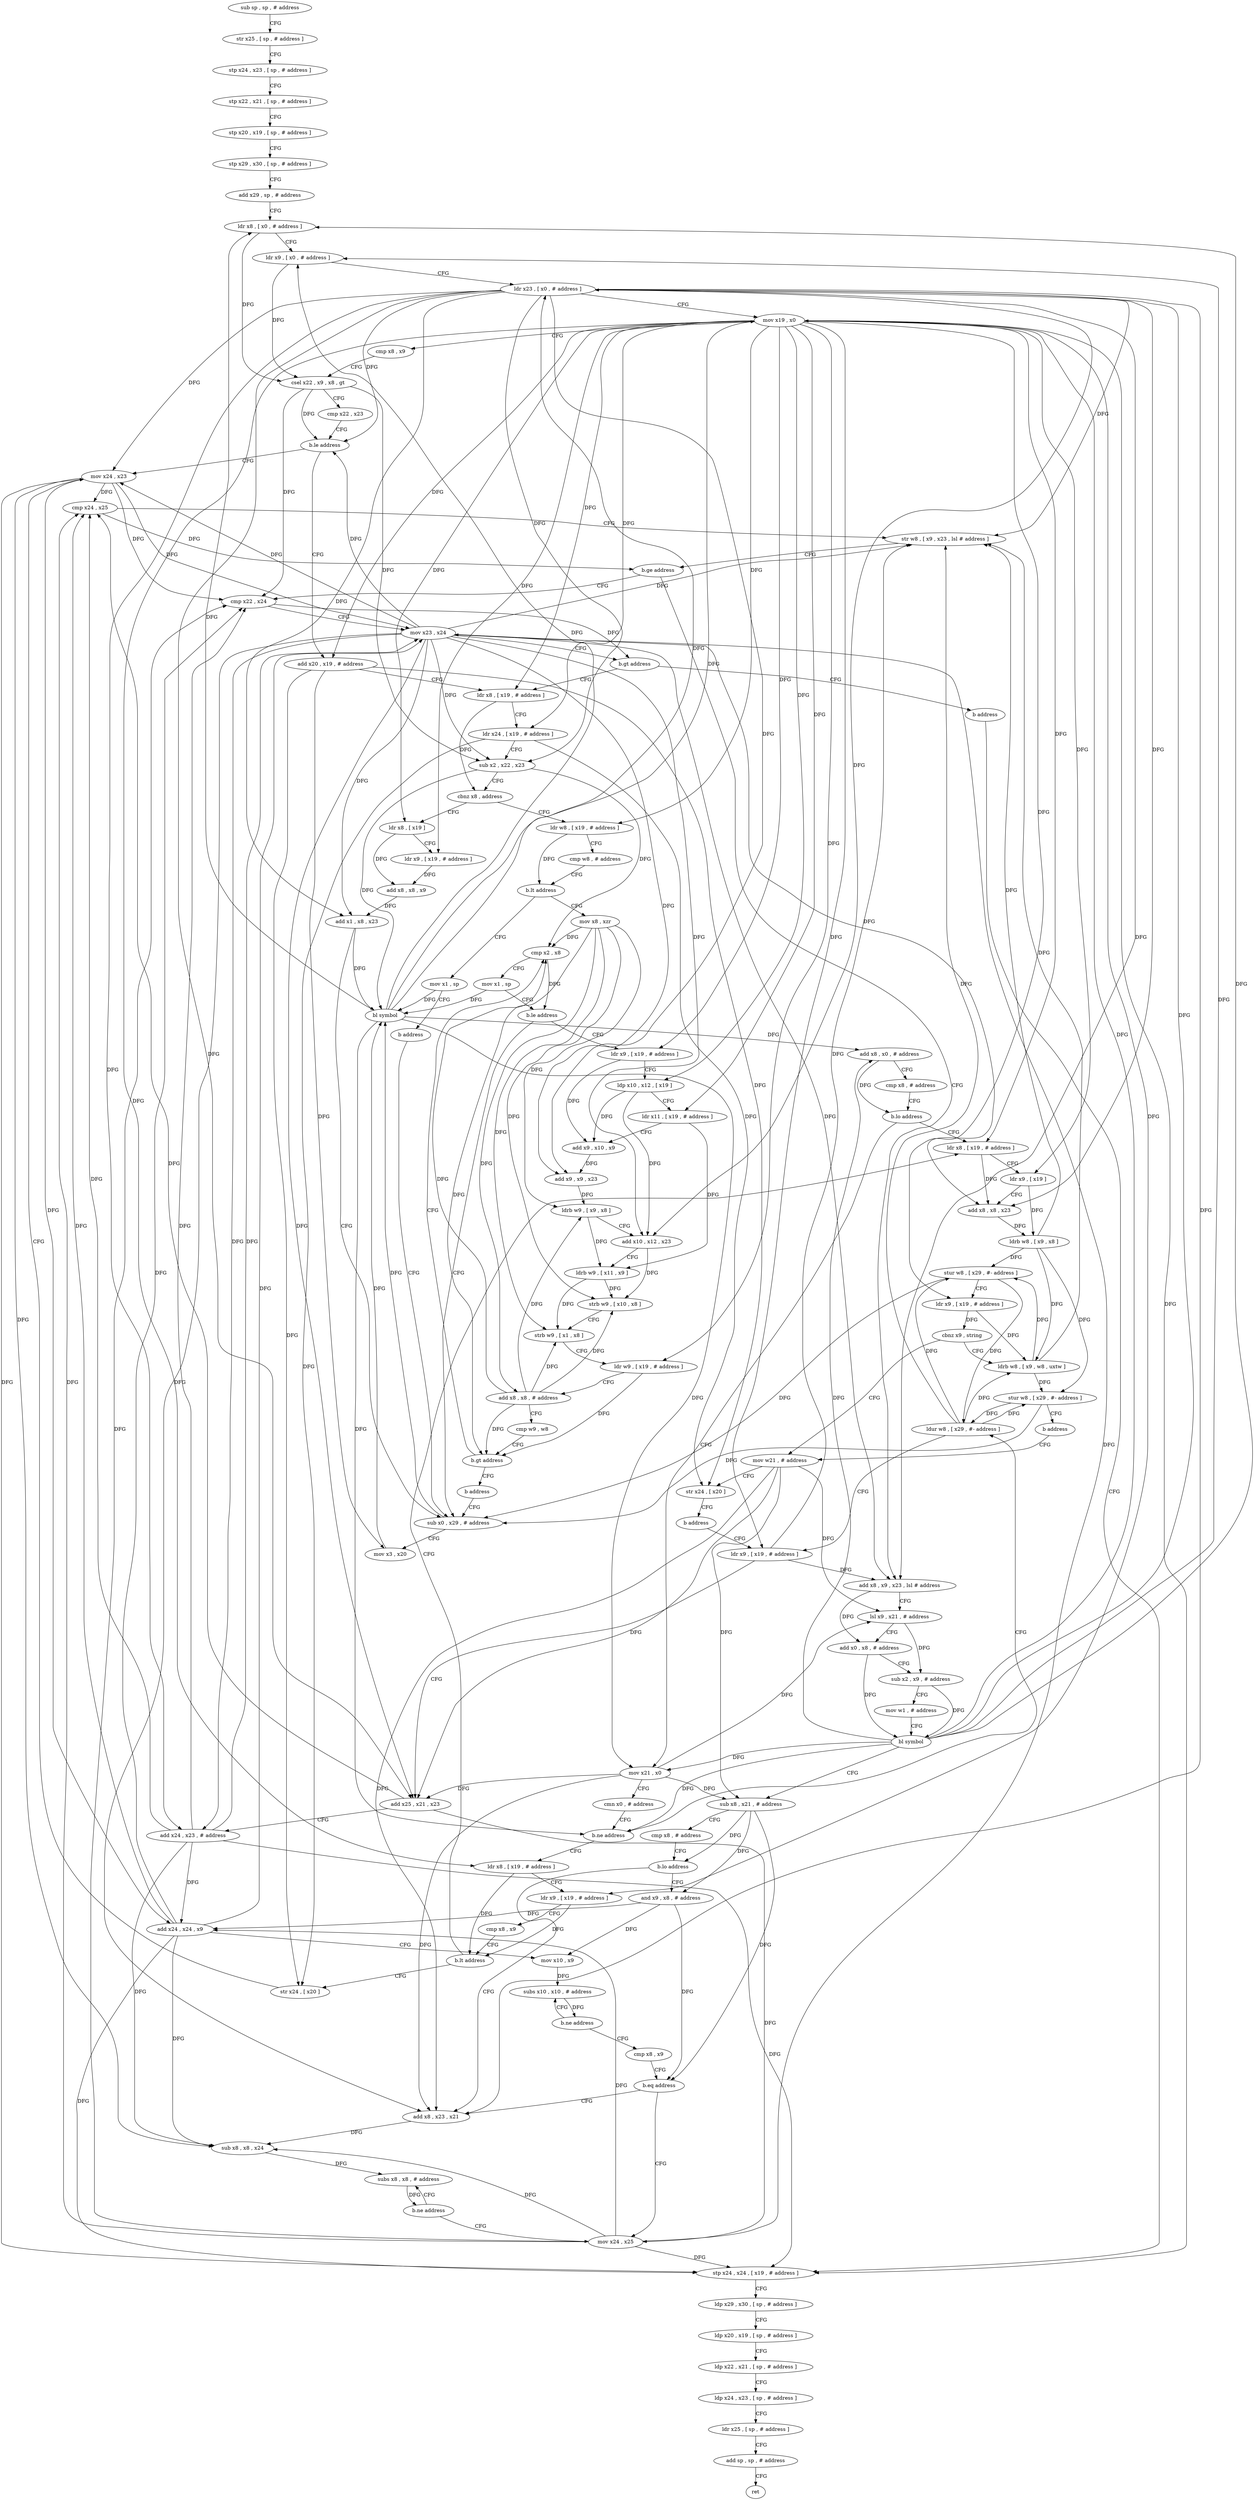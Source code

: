 digraph "func" {
"4237416" [label = "sub sp , sp , # address" ]
"4237420" [label = "str x25 , [ sp , # address ]" ]
"4237424" [label = "stp x24 , x23 , [ sp , # address ]" ]
"4237428" [label = "stp x22 , x21 , [ sp , # address ]" ]
"4237432" [label = "stp x20 , x19 , [ sp , # address ]" ]
"4237436" [label = "stp x29 , x30 , [ sp , # address ]" ]
"4237440" [label = "add x29 , sp , # address" ]
"4237444" [label = "ldr x8 , [ x0 , # address ]" ]
"4237448" [label = "ldr x9 , [ x0 , # address ]" ]
"4237452" [label = "ldr x23 , [ x0 , # address ]" ]
"4237456" [label = "mov x19 , x0" ]
"4237460" [label = "cmp x8 , x9" ]
"4237464" [label = "csel x22 , x9 , x8 , gt" ]
"4237468" [label = "cmp x22 , x23" ]
"4237472" [label = "b.le address" ]
"4237844" [label = "mov x24 , x23" ]
"4237476" [label = "add x20 , x19 , # address" ]
"4237848" [label = "stp x24 , x24 , [ x19 , # address ]" ]
"4237480" [label = "ldr x8 , [ x19 , # address ]" ]
"4237732" [label = "ldr w8 , [ x19 , # address ]" ]
"4237736" [label = "cmp w8 , # address" ]
"4237740" [label = "b.lt address" ]
"4237820" [label = "mov x1 , sp" ]
"4237744" [label = "mov x8 , xzr" ]
"4237496" [label = "ldr x8 , [ x19 ]" ]
"4237500" [label = "ldr x9 , [ x19 , # address ]" ]
"4237504" [label = "add x8 , x8 , x9" ]
"4237508" [label = "add x1 , x8 , x23" ]
"4237512" [label = "sub x0 , x29 , # address" ]
"4237824" [label = "b address" ]
"4237748" [label = "cmp x2 , x8" ]
"4237564" [label = "ldr x8 , [ x19 , # address ]" ]
"4237568" [label = "ldr x9 , [ x19 ]" ]
"4237572" [label = "add x8 , x8 , x23" ]
"4237576" [label = "ldrb w8 , [ x9 , x8 ]" ]
"4237580" [label = "stur w8 , [ x29 , #- address ]" ]
"4237584" [label = "ldr x9 , [ x19 , # address ]" ]
"4237588" [label = "cbnz x9 , string" ]
"4237828" [label = "ldrb w8 , [ x9 , w8 , uxtw ]" ]
"4237592" [label = "mov w21 , # address" ]
"4237536" [label = "mov x21 , x0" ]
"4237540" [label = "cmn x0 , # address" ]
"4237544" [label = "b.ne address" ]
"4237604" [label = "ldur w8 , [ x29 , #- address ]" ]
"4237548" [label = "ldr x8 , [ x19 , # address ]" ]
"4237516" [label = "mov x3 , x20" ]
"4237520" [label = "bl symbol" ]
"4237524" [label = "add x8 , x0 , # address" ]
"4237528" [label = "cmp x8 , # address" ]
"4237532" [label = "b.lo address" ]
"4237760" [label = "ldr x9 , [ x19 , # address ]" ]
"4237764" [label = "ldp x10 , x12 , [ x19 ]" ]
"4237768" [label = "ldr x11 , [ x19 , # address ]" ]
"4237772" [label = "add x9 , x10 , x9" ]
"4237776" [label = "add x9 , x9 , x23" ]
"4237780" [label = "ldrb w9 , [ x9 , x8 ]" ]
"4237784" [label = "add x10 , x12 , x23" ]
"4237788" [label = "ldrb w9 , [ x11 , x9 ]" ]
"4237792" [label = "strb w9 , [ x10 , x8 ]" ]
"4237796" [label = "strb w9 , [ x1 , x8 ]" ]
"4237800" [label = "ldr w9 , [ x19 , # address ]" ]
"4237804" [label = "add x8 , x8 , # address" ]
"4237808" [label = "cmp w9 , w8" ]
"4237812" [label = "b.gt address" ]
"4237816" [label = "b address" ]
"4237832" [label = "stur w8 , [ x29 , #- address ]" ]
"4237836" [label = "b address" ]
"4237596" [label = "str x24 , [ x20 ]" ]
"4237600" [label = "b address" ]
"4237608" [label = "ldr x9 , [ x19 , # address ]" ]
"4237552" [label = "ldr x9 , [ x19 , # address ]" ]
"4237556" [label = "cmp x8 , x9" ]
"4237560" [label = "b.lt address" ]
"4237840" [label = "str x24 , [ x20 ]" ]
"4237752" [label = "mov x1 , sp" ]
"4237756" [label = "b.le address" ]
"4237612" [label = "add x25 , x21 , x23" ]
"4237616" [label = "add x24 , x23 , # address" ]
"4237620" [label = "cmp x24 , x25" ]
"4237624" [label = "str w8 , [ x9 , x23 , lsl # address ]" ]
"4237628" [label = "b.ge address" ]
"4237716" [label = "cmp x22 , x24" ]
"4237632" [label = "add x8 , x9 , x23 , lsl # address" ]
"4237720" [label = "mov x23 , x24" ]
"4237724" [label = "b.gt address" ]
"4237728" [label = "b address" ]
"4237636" [label = "lsl x9 , x21 , # address" ]
"4237640" [label = "add x0 , x8 , # address" ]
"4237644" [label = "sub x2 , x9 , # address" ]
"4237648" [label = "mov w1 , # address" ]
"4237652" [label = "bl symbol" ]
"4237656" [label = "sub x8 , x21 , # address" ]
"4237660" [label = "cmp x8 , # address" ]
"4237664" [label = "b.lo address" ]
"4237696" [label = "add x8 , x23 , x21" ]
"4237668" [label = "and x9 , x8 , # address" ]
"4237484" [label = "ldr x24 , [ x19 , # address ]" ]
"4237488" [label = "sub x2 , x22 , x23" ]
"4237492" [label = "cbnz x8 , address" ]
"4237700" [label = "sub x8 , x8 , x24" ]
"4237704" [label = "subs x8 , x8 , # address" ]
"4237672" [label = "add x24 , x24 , x9" ]
"4237676" [label = "mov x10 , x9" ]
"4237680" [label = "subs x10 , x10 , # address" ]
"4237852" [label = "ldp x29 , x30 , [ sp , # address ]" ]
"4237856" [label = "ldp x20 , x19 , [ sp , # address ]" ]
"4237860" [label = "ldp x22 , x21 , [ sp , # address ]" ]
"4237864" [label = "ldp x24 , x23 , [ sp , # address ]" ]
"4237868" [label = "ldr x25 , [ sp , # address ]" ]
"4237872" [label = "add sp , sp , # address" ]
"4237876" [label = "ret" ]
"4237708" [label = "b.ne address" ]
"4237712" [label = "mov x24 , x25" ]
"4237684" [label = "b.ne address" ]
"4237688" [label = "cmp x8 , x9" ]
"4237692" [label = "b.eq address" ]
"4237416" -> "4237420" [ label = "CFG" ]
"4237420" -> "4237424" [ label = "CFG" ]
"4237424" -> "4237428" [ label = "CFG" ]
"4237428" -> "4237432" [ label = "CFG" ]
"4237432" -> "4237436" [ label = "CFG" ]
"4237436" -> "4237440" [ label = "CFG" ]
"4237440" -> "4237444" [ label = "CFG" ]
"4237444" -> "4237448" [ label = "CFG" ]
"4237444" -> "4237464" [ label = "DFG" ]
"4237448" -> "4237452" [ label = "CFG" ]
"4237448" -> "4237464" [ label = "DFG" ]
"4237452" -> "4237456" [ label = "CFG" ]
"4237452" -> "4237472" [ label = "DFG" ]
"4237452" -> "4237844" [ label = "DFG" ]
"4237452" -> "4237488" [ label = "DFG" ]
"4237452" -> "4237508" [ label = "DFG" ]
"4237452" -> "4237572" [ label = "DFG" ]
"4237452" -> "4237776" [ label = "DFG" ]
"4237452" -> "4237784" [ label = "DFG" ]
"4237452" -> "4237612" [ label = "DFG" ]
"4237452" -> "4237616" [ label = "DFG" ]
"4237452" -> "4237624" [ label = "DFG" ]
"4237452" -> "4237632" [ label = "DFG" ]
"4237452" -> "4237696" [ label = "DFG" ]
"4237456" -> "4237460" [ label = "CFG" ]
"4237456" -> "4237476" [ label = "DFG" ]
"4237456" -> "4237848" [ label = "DFG" ]
"4237456" -> "4237480" [ label = "DFG" ]
"4237456" -> "4237484" [ label = "DFG" ]
"4237456" -> "4237732" [ label = "DFG" ]
"4237456" -> "4237496" [ label = "DFG" ]
"4237456" -> "4237500" [ label = "DFG" ]
"4237456" -> "4237564" [ label = "DFG" ]
"4237456" -> "4237568" [ label = "DFG" ]
"4237456" -> "4237584" [ label = "DFG" ]
"4237456" -> "4237760" [ label = "DFG" ]
"4237456" -> "4237764" [ label = "DFG" ]
"4237456" -> "4237768" [ label = "DFG" ]
"4237456" -> "4237800" [ label = "DFG" ]
"4237456" -> "4237548" [ label = "DFG" ]
"4237456" -> "4237552" [ label = "DFG" ]
"4237456" -> "4237608" [ label = "DFG" ]
"4237460" -> "4237464" [ label = "CFG" ]
"4237464" -> "4237468" [ label = "CFG" ]
"4237464" -> "4237472" [ label = "DFG" ]
"4237464" -> "4237488" [ label = "DFG" ]
"4237464" -> "4237716" [ label = "DFG" ]
"4237468" -> "4237472" [ label = "CFG" ]
"4237472" -> "4237844" [ label = "CFG" ]
"4237472" -> "4237476" [ label = "CFG" ]
"4237844" -> "4237848" [ label = "DFG" ]
"4237844" -> "4237620" [ label = "DFG" ]
"4237844" -> "4237716" [ label = "DFG" ]
"4237844" -> "4237720" [ label = "DFG" ]
"4237844" -> "4237700" [ label = "DFG" ]
"4237844" -> "4237672" [ label = "DFG" ]
"4237476" -> "4237480" [ label = "CFG" ]
"4237476" -> "4237516" [ label = "DFG" ]
"4237476" -> "4237596" [ label = "DFG" ]
"4237476" -> "4237840" [ label = "DFG" ]
"4237848" -> "4237852" [ label = "CFG" ]
"4237480" -> "4237484" [ label = "CFG" ]
"4237480" -> "4237492" [ label = "DFG" ]
"4237732" -> "4237736" [ label = "CFG" ]
"4237732" -> "4237740" [ label = "DFG" ]
"4237736" -> "4237740" [ label = "CFG" ]
"4237740" -> "4237820" [ label = "CFG" ]
"4237740" -> "4237744" [ label = "CFG" ]
"4237820" -> "4237824" [ label = "CFG" ]
"4237820" -> "4237520" [ label = "DFG" ]
"4237744" -> "4237748" [ label = "DFG" ]
"4237744" -> "4237780" [ label = "DFG" ]
"4237744" -> "4237792" [ label = "DFG" ]
"4237744" -> "4237796" [ label = "DFG" ]
"4237744" -> "4237804" [ label = "DFG" ]
"4237744" -> "4237812" [ label = "DFG" ]
"4237496" -> "4237500" [ label = "CFG" ]
"4237496" -> "4237504" [ label = "DFG" ]
"4237500" -> "4237504" [ label = "DFG" ]
"4237504" -> "4237508" [ label = "DFG" ]
"4237508" -> "4237512" [ label = "CFG" ]
"4237508" -> "4237520" [ label = "DFG" ]
"4237512" -> "4237516" [ label = "CFG" ]
"4237512" -> "4237520" [ label = "DFG" ]
"4237824" -> "4237512" [ label = "CFG" ]
"4237748" -> "4237752" [ label = "CFG" ]
"4237748" -> "4237756" [ label = "DFG" ]
"4237564" -> "4237568" [ label = "CFG" ]
"4237564" -> "4237572" [ label = "DFG" ]
"4237568" -> "4237572" [ label = "CFG" ]
"4237568" -> "4237576" [ label = "DFG" ]
"4237572" -> "4237576" [ label = "DFG" ]
"4237576" -> "4237580" [ label = "DFG" ]
"4237576" -> "4237828" [ label = "DFG" ]
"4237576" -> "4237832" [ label = "DFG" ]
"4237576" -> "4237624" [ label = "DFG" ]
"4237580" -> "4237584" [ label = "CFG" ]
"4237580" -> "4237512" [ label = "DFG" ]
"4237580" -> "4237604" [ label = "DFG" ]
"4237584" -> "4237588" [ label = "DFG" ]
"4237584" -> "4237828" [ label = "DFG" ]
"4237588" -> "4237828" [ label = "CFG" ]
"4237588" -> "4237592" [ label = "CFG" ]
"4237828" -> "4237832" [ label = "DFG" ]
"4237828" -> "4237580" [ label = "DFG" ]
"4237828" -> "4237624" [ label = "DFG" ]
"4237592" -> "4237596" [ label = "CFG" ]
"4237592" -> "4237612" [ label = "DFG" ]
"4237592" -> "4237636" [ label = "DFG" ]
"4237592" -> "4237656" [ label = "DFG" ]
"4237592" -> "4237696" [ label = "DFG" ]
"4237536" -> "4237540" [ label = "CFG" ]
"4237536" -> "4237612" [ label = "DFG" ]
"4237536" -> "4237636" [ label = "DFG" ]
"4237536" -> "4237656" [ label = "DFG" ]
"4237536" -> "4237696" [ label = "DFG" ]
"4237540" -> "4237544" [ label = "CFG" ]
"4237544" -> "4237604" [ label = "CFG" ]
"4237544" -> "4237548" [ label = "CFG" ]
"4237604" -> "4237608" [ label = "CFG" ]
"4237604" -> "4237580" [ label = "DFG" ]
"4237604" -> "4237828" [ label = "DFG" ]
"4237604" -> "4237832" [ label = "DFG" ]
"4237604" -> "4237624" [ label = "DFG" ]
"4237548" -> "4237552" [ label = "CFG" ]
"4237548" -> "4237560" [ label = "DFG" ]
"4237516" -> "4237520" [ label = "DFG" ]
"4237520" -> "4237524" [ label = "DFG" ]
"4237520" -> "4237444" [ label = "DFG" ]
"4237520" -> "4237448" [ label = "DFG" ]
"4237520" -> "4237452" [ label = "DFG" ]
"4237520" -> "4237456" [ label = "DFG" ]
"4237520" -> "4237536" [ label = "DFG" ]
"4237520" -> "4237544" [ label = "DFG" ]
"4237524" -> "4237528" [ label = "CFG" ]
"4237524" -> "4237532" [ label = "DFG" ]
"4237528" -> "4237532" [ label = "CFG" ]
"4237532" -> "4237564" [ label = "CFG" ]
"4237532" -> "4237536" [ label = "CFG" ]
"4237760" -> "4237764" [ label = "CFG" ]
"4237760" -> "4237772" [ label = "DFG" ]
"4237764" -> "4237768" [ label = "CFG" ]
"4237764" -> "4237772" [ label = "DFG" ]
"4237764" -> "4237784" [ label = "DFG" ]
"4237768" -> "4237772" [ label = "CFG" ]
"4237768" -> "4237788" [ label = "DFG" ]
"4237772" -> "4237776" [ label = "DFG" ]
"4237776" -> "4237780" [ label = "DFG" ]
"4237780" -> "4237784" [ label = "CFG" ]
"4237780" -> "4237788" [ label = "DFG" ]
"4237784" -> "4237788" [ label = "CFG" ]
"4237784" -> "4237792" [ label = "DFG" ]
"4237788" -> "4237792" [ label = "DFG" ]
"4237788" -> "4237796" [ label = "DFG" ]
"4237792" -> "4237796" [ label = "CFG" ]
"4237796" -> "4237800" [ label = "CFG" ]
"4237800" -> "4237804" [ label = "CFG" ]
"4237800" -> "4237812" [ label = "DFG" ]
"4237804" -> "4237808" [ label = "CFG" ]
"4237804" -> "4237748" [ label = "DFG" ]
"4237804" -> "4237780" [ label = "DFG" ]
"4237804" -> "4237792" [ label = "DFG" ]
"4237804" -> "4237796" [ label = "DFG" ]
"4237804" -> "4237812" [ label = "DFG" ]
"4237808" -> "4237812" [ label = "CFG" ]
"4237812" -> "4237748" [ label = "CFG" ]
"4237812" -> "4237816" [ label = "CFG" ]
"4237816" -> "4237512" [ label = "CFG" ]
"4237832" -> "4237836" [ label = "CFG" ]
"4237832" -> "4237512" [ label = "DFG" ]
"4237832" -> "4237604" [ label = "DFG" ]
"4237836" -> "4237592" [ label = "CFG" ]
"4237596" -> "4237600" [ label = "CFG" ]
"4237600" -> "4237608" [ label = "CFG" ]
"4237608" -> "4237612" [ label = "CFG" ]
"4237608" -> "4237624" [ label = "DFG" ]
"4237608" -> "4237632" [ label = "DFG" ]
"4237552" -> "4237556" [ label = "CFG" ]
"4237552" -> "4237560" [ label = "DFG" ]
"4237556" -> "4237560" [ label = "CFG" ]
"4237560" -> "4237840" [ label = "CFG" ]
"4237560" -> "4237564" [ label = "CFG" ]
"4237840" -> "4237844" [ label = "CFG" ]
"4237752" -> "4237756" [ label = "CFG" ]
"4237752" -> "4237520" [ label = "DFG" ]
"4237756" -> "4237512" [ label = "CFG" ]
"4237756" -> "4237760" [ label = "CFG" ]
"4237612" -> "4237616" [ label = "CFG" ]
"4237612" -> "4237620" [ label = "DFG" ]
"4237612" -> "4237712" [ label = "DFG" ]
"4237616" -> "4237620" [ label = "DFG" ]
"4237616" -> "4237848" [ label = "DFG" ]
"4237616" -> "4237716" [ label = "DFG" ]
"4237616" -> "4237720" [ label = "DFG" ]
"4237616" -> "4237700" [ label = "DFG" ]
"4237616" -> "4237672" [ label = "DFG" ]
"4237620" -> "4237624" [ label = "CFG" ]
"4237620" -> "4237628" [ label = "DFG" ]
"4237624" -> "4237628" [ label = "CFG" ]
"4237628" -> "4237716" [ label = "CFG" ]
"4237628" -> "4237632" [ label = "CFG" ]
"4237716" -> "4237720" [ label = "CFG" ]
"4237716" -> "4237724" [ label = "DFG" ]
"4237632" -> "4237636" [ label = "CFG" ]
"4237632" -> "4237640" [ label = "DFG" ]
"4237720" -> "4237724" [ label = "CFG" ]
"4237720" -> "4237472" [ label = "DFG" ]
"4237720" -> "4237844" [ label = "DFG" ]
"4237720" -> "4237488" [ label = "DFG" ]
"4237720" -> "4237508" [ label = "DFG" ]
"4237720" -> "4237572" [ label = "DFG" ]
"4237720" -> "4237776" [ label = "DFG" ]
"4237720" -> "4237784" [ label = "DFG" ]
"4237720" -> "4237612" [ label = "DFG" ]
"4237720" -> "4237616" [ label = "DFG" ]
"4237720" -> "4237624" [ label = "DFG" ]
"4237720" -> "4237632" [ label = "DFG" ]
"4237720" -> "4237696" [ label = "DFG" ]
"4237724" -> "4237480" [ label = "CFG" ]
"4237724" -> "4237728" [ label = "CFG" ]
"4237728" -> "4237848" [ label = "CFG" ]
"4237636" -> "4237640" [ label = "CFG" ]
"4237636" -> "4237644" [ label = "DFG" ]
"4237640" -> "4237644" [ label = "CFG" ]
"4237640" -> "4237652" [ label = "DFG" ]
"4237644" -> "4237648" [ label = "CFG" ]
"4237644" -> "4237652" [ label = "DFG" ]
"4237648" -> "4237652" [ label = "CFG" ]
"4237652" -> "4237656" [ label = "CFG" ]
"4237652" -> "4237444" [ label = "DFG" ]
"4237652" -> "4237448" [ label = "DFG" ]
"4237652" -> "4237452" [ label = "DFG" ]
"4237652" -> "4237456" [ label = "DFG" ]
"4237652" -> "4237524" [ label = "DFG" ]
"4237652" -> "4237536" [ label = "DFG" ]
"4237652" -> "4237544" [ label = "DFG" ]
"4237656" -> "4237660" [ label = "CFG" ]
"4237656" -> "4237664" [ label = "DFG" ]
"4237656" -> "4237668" [ label = "DFG" ]
"4237656" -> "4237692" [ label = "DFG" ]
"4237660" -> "4237664" [ label = "CFG" ]
"4237664" -> "4237696" [ label = "CFG" ]
"4237664" -> "4237668" [ label = "CFG" ]
"4237696" -> "4237700" [ label = "DFG" ]
"4237668" -> "4237672" [ label = "DFG" ]
"4237668" -> "4237676" [ label = "DFG" ]
"4237668" -> "4237692" [ label = "DFG" ]
"4237484" -> "4237488" [ label = "CFG" ]
"4237484" -> "4237596" [ label = "DFG" ]
"4237484" -> "4237840" [ label = "DFG" ]
"4237488" -> "4237492" [ label = "CFG" ]
"4237488" -> "4237520" [ label = "DFG" ]
"4237488" -> "4237748" [ label = "DFG" ]
"4237492" -> "4237732" [ label = "CFG" ]
"4237492" -> "4237496" [ label = "CFG" ]
"4237700" -> "4237704" [ label = "DFG" ]
"4237704" -> "4237708" [ label = "DFG" ]
"4237672" -> "4237676" [ label = "CFG" ]
"4237672" -> "4237848" [ label = "DFG" ]
"4237672" -> "4237716" [ label = "DFG" ]
"4237672" -> "4237720" [ label = "DFG" ]
"4237672" -> "4237700" [ label = "DFG" ]
"4237672" -> "4237620" [ label = "DFG" ]
"4237676" -> "4237680" [ label = "DFG" ]
"4237680" -> "4237684" [ label = "DFG" ]
"4237852" -> "4237856" [ label = "CFG" ]
"4237856" -> "4237860" [ label = "CFG" ]
"4237860" -> "4237864" [ label = "CFG" ]
"4237864" -> "4237868" [ label = "CFG" ]
"4237868" -> "4237872" [ label = "CFG" ]
"4237872" -> "4237876" [ label = "CFG" ]
"4237708" -> "4237704" [ label = "CFG" ]
"4237708" -> "4237712" [ label = "CFG" ]
"4237712" -> "4237716" [ label = "DFG" ]
"4237712" -> "4237848" [ label = "DFG" ]
"4237712" -> "4237720" [ label = "DFG" ]
"4237712" -> "4237700" [ label = "DFG" ]
"4237712" -> "4237620" [ label = "DFG" ]
"4237712" -> "4237672" [ label = "DFG" ]
"4237684" -> "4237680" [ label = "CFG" ]
"4237684" -> "4237688" [ label = "CFG" ]
"4237688" -> "4237692" [ label = "CFG" ]
"4237692" -> "4237712" [ label = "CFG" ]
"4237692" -> "4237696" [ label = "CFG" ]
}
